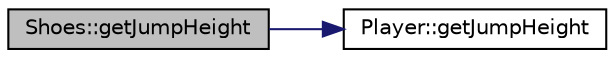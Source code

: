digraph G
{
  edge [fontname="Helvetica",fontsize="10",labelfontname="Helvetica",labelfontsize="10"];
  node [fontname="Helvetica",fontsize="10",shape=record];
  rankdir="LR";
  Node1 [label="Shoes::getJumpHeight",height=0.2,width=0.4,color="black", fillcolor="grey75", style="filled" fontcolor="black"];
  Node1 -> Node2 [color="midnightblue",fontsize="10",style="solid"];
  Node2 [label="Player::getJumpHeight",height=0.2,width=0.4,color="black", fillcolor="white", style="filled",URL="$class_player.html#a4df8845cc35f7ef2d8aefbeffb141aed",tooltip="Get the jumping height value."];
}
